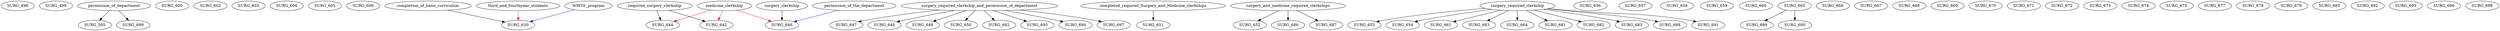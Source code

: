 digraph G {
    SURG_498;
    SURG_499;
    edge [color=black];
    permission_of_department -> SURG_505;
    SURG_600;
    SURG_602;
    SURG_603;
    SURG_604;
    SURG_605;
    SURG_606;
    edge [color=black];
    completion_of_basic_curriculum -> SURG_630;
    edge [color=red];
    third_and_fourthyear_students -> SURG_630;
    edge [color=blue];
    WRITE_program -> SURG_630;
    edge [color=black];
    required_surgery_clerkship -> SURG_642;
    edge [color=red];
    medicine_clerkship -> SURG_642;
    edge [color=black];
    required_surgery_clerkship -> SURG_644;
    edge [color=red];
    medicine_clerkship -> SURG_644;
    edge [color=black];
    surgery_clerkship -> SURG_646;
    edge [color=red];
    medicine_clerkship -> SURG_646;
    edge [color=blue];
    permission_of_the_department -> SURG_646;
    edge [color=black];
    surgery_required_clerkship_and_permission_of_department -> SURG_647;
    edge [color=black];
    surgery_required_clerkship_and_permission_of_department -> SURG_648;
    edge [color=black];
    surgery_required_clerkship_and_permission_of_department -> SURG_649;
    edge [color=black];
    surgery_required_clerkship_and_permission_of_department -> SURG_650;
    edge [color=black];
    completed_required_Surgery_and_Medicine_clerkships -> SURG_651;
    edge [color=black];
    surgery_and_medicine_required_clerkships -> SURG_652;
    edge [color=black];
    surgery_required_clerkship -> SURG_653;
    edge [color=black];
    surgery_required_clerkship -> SURG_654;
    SURG_656;
    SURG_657;
    SURG_658;
    SURG_659;
    SURG_660;
    edge [color=black];
    surgery_required_clerkship -> SURG_661;
    edge [color=black];
    surgery_required_clerkship_and_permission_of_department -> SURG_662;
    edge [color=black];
    surgery_required_clerkship -> SURG_663;
    edge [color=black];
    surgery_required_clerkship -> SURG_664;
    SURG_665;
    SURG_666;
    SURG_667;
    SURG_668;
    SURG_669;
    SURG_670;
    SURG_671;
    SURG_672;
    SURG_673;
    SURG_674;
    SURG_675;
    SURG_677;
    SURG_678;
    SURG_679;
    edge [color=black];
    surgery_required_clerkship -> SURG_681;
    edge [color=black];
    surgery_required_clerkship -> SURG_682;
    edge [color=black];
    surgery_required_clerkship -> SURG_683;
    SURG_685;
    edge [color=black];
    surgery_and_medicine_required_clerkships -> SURG_686;
    edge [color=black];
    surgery_and_medicine_required_clerkships -> SURG_687;
    edge [color=black];
    surgery_required_clerkship -> SURG_688;
    edge [color=black];
    SURG_665 -> SURG_689;
    edge [color=black];
    SURG_665 -> SURG_690;
    edge [color=black];
    surgery_required_clerkship -> SURG_691;
    SURG_692;
    edge [color=black];
    surgery_required_clerkship_and_permission_of_department -> SURG_693;
    edge [color=black];
    surgery_required_clerkship_and_permission_of_department -> SURG_694;
    SURG_695;
    SURG_696;
    edge [color=black];
    surgery_required_clerkship_and_permission_of_department -> SURG_697;
    SURG_698;
    edge [color=black];
    permission_of_department -> SURG_699;
}
